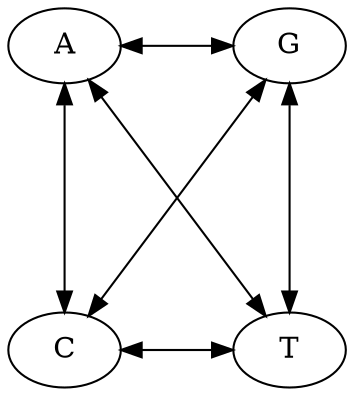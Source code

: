 digraph {
	a[label="A"];
	t[label="T"];
	g[label="G"];
	c[label="C"];
	{rank=same;a,g}
	{rank=same;c,t}
	a -> {g; c; t;}[dir="both", minlen=3];	
	g -> {c; t;}[dir="both", minlen=3];	
	c -> t[dir="both", minlen=3];
}